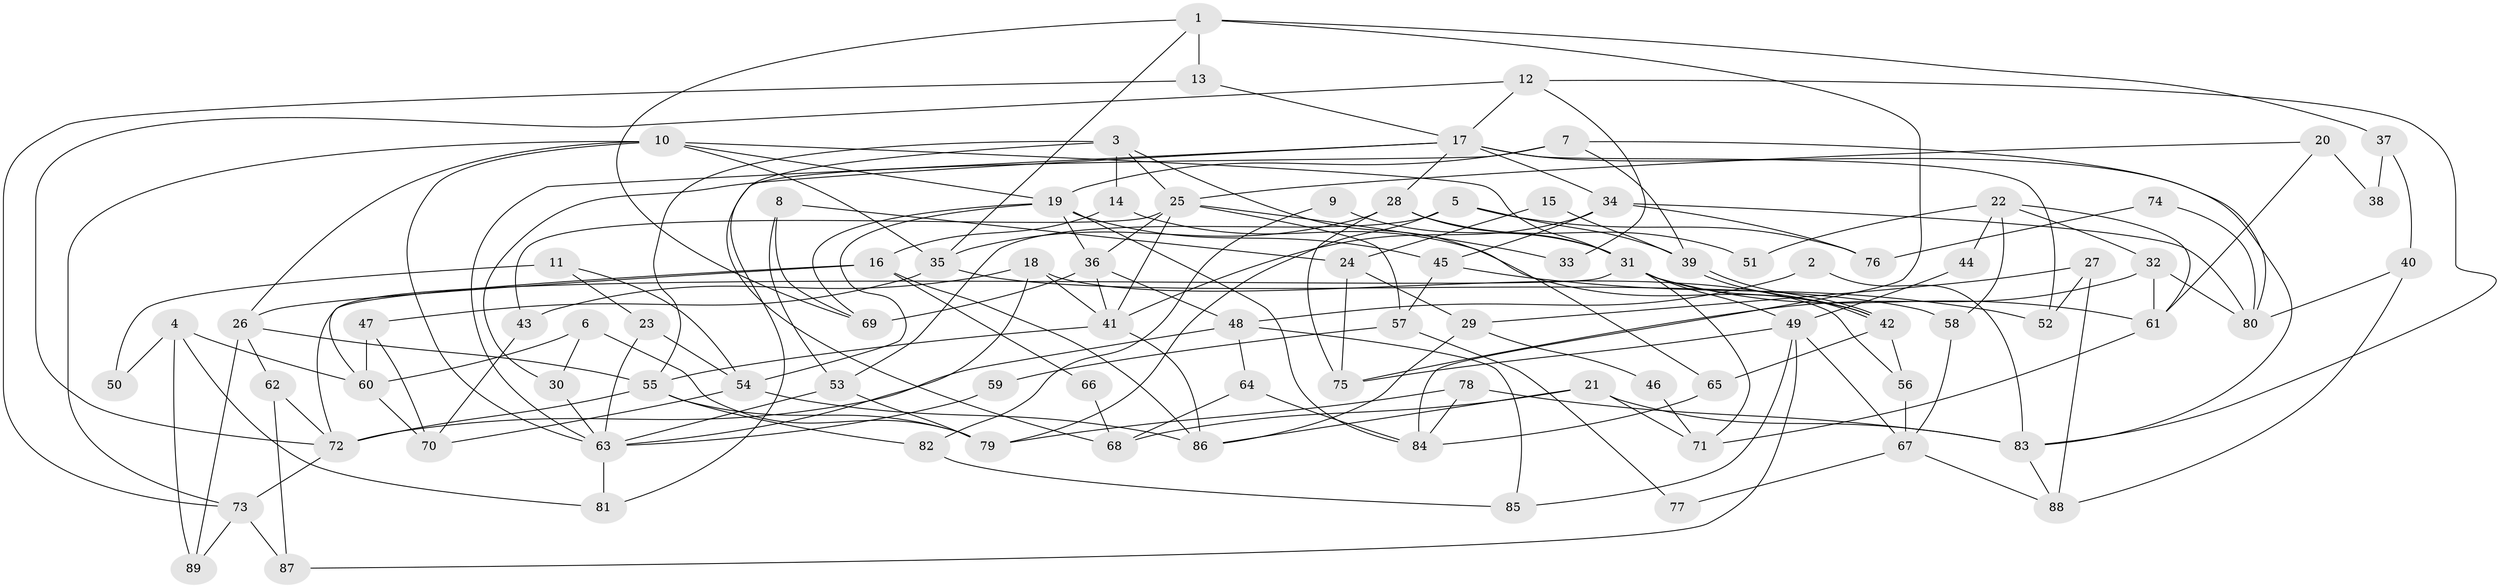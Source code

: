// coarse degree distribution, {3: 0.1388888888888889, 6: 0.19444444444444445, 5: 0.1388888888888889, 4: 0.16666666666666666, 9: 0.05555555555555555, 2: 0.05555555555555555, 10: 0.027777777777777776, 8: 0.08333333333333333, 7: 0.1111111111111111, 12: 0.027777777777777776}
// Generated by graph-tools (version 1.1) at 2025/37/03/04/25 23:37:00]
// undirected, 89 vertices, 178 edges
graph export_dot {
  node [color=gray90,style=filled];
  1;
  2;
  3;
  4;
  5;
  6;
  7;
  8;
  9;
  10;
  11;
  12;
  13;
  14;
  15;
  16;
  17;
  18;
  19;
  20;
  21;
  22;
  23;
  24;
  25;
  26;
  27;
  28;
  29;
  30;
  31;
  32;
  33;
  34;
  35;
  36;
  37;
  38;
  39;
  40;
  41;
  42;
  43;
  44;
  45;
  46;
  47;
  48;
  49;
  50;
  51;
  52;
  53;
  54;
  55;
  56;
  57;
  58;
  59;
  60;
  61;
  62;
  63;
  64;
  65;
  66;
  67;
  68;
  69;
  70;
  71;
  72;
  73;
  74;
  75;
  76;
  77;
  78;
  79;
  80;
  81;
  82;
  83;
  84;
  85;
  86;
  87;
  88;
  89;
  1 -- 84;
  1 -- 35;
  1 -- 13;
  1 -- 37;
  1 -- 69;
  2 -- 83;
  2 -- 48;
  3 -- 25;
  3 -- 55;
  3 -- 14;
  3 -- 65;
  3 -- 68;
  4 -- 89;
  4 -- 60;
  4 -- 50;
  4 -- 81;
  5 -- 53;
  5 -- 79;
  5 -- 39;
  5 -- 76;
  6 -- 30;
  6 -- 60;
  6 -- 79;
  7 -- 39;
  7 -- 19;
  7 -- 80;
  7 -- 81;
  8 -- 53;
  8 -- 69;
  8 -- 24;
  9 -- 31;
  9 -- 82;
  10 -- 26;
  10 -- 31;
  10 -- 19;
  10 -- 35;
  10 -- 63;
  10 -- 73;
  11 -- 23;
  11 -- 54;
  11 -- 50;
  12 -- 72;
  12 -- 83;
  12 -- 17;
  12 -- 33;
  13 -- 17;
  13 -- 73;
  14 -- 42;
  14 -- 16;
  15 -- 24;
  15 -- 39;
  16 -- 86;
  16 -- 26;
  16 -- 60;
  16 -- 66;
  17 -- 63;
  17 -- 28;
  17 -- 30;
  17 -- 34;
  17 -- 52;
  17 -- 83;
  18 -- 56;
  18 -- 63;
  18 -- 41;
  18 -- 43;
  19 -- 69;
  19 -- 36;
  19 -- 45;
  19 -- 54;
  19 -- 84;
  20 -- 25;
  20 -- 61;
  20 -- 38;
  21 -- 68;
  21 -- 86;
  21 -- 71;
  21 -- 83;
  22 -- 58;
  22 -- 61;
  22 -- 32;
  22 -- 44;
  22 -- 51;
  23 -- 63;
  23 -- 54;
  24 -- 75;
  24 -- 29;
  25 -- 41;
  25 -- 36;
  25 -- 33;
  25 -- 43;
  25 -- 57;
  26 -- 55;
  26 -- 62;
  26 -- 89;
  27 -- 29;
  27 -- 52;
  27 -- 88;
  28 -- 31;
  28 -- 35;
  28 -- 51;
  28 -- 75;
  29 -- 86;
  29 -- 46;
  30 -- 63;
  31 -- 72;
  31 -- 71;
  31 -- 42;
  31 -- 49;
  31 -- 61;
  32 -- 75;
  32 -- 61;
  32 -- 80;
  34 -- 80;
  34 -- 41;
  34 -- 45;
  34 -- 76;
  35 -- 47;
  35 -- 58;
  36 -- 41;
  36 -- 48;
  36 -- 69;
  37 -- 40;
  37 -- 38;
  39 -- 42;
  39 -- 42;
  40 -- 88;
  40 -- 80;
  41 -- 55;
  41 -- 86;
  42 -- 56;
  42 -- 65;
  43 -- 70;
  44 -- 49;
  45 -- 52;
  45 -- 57;
  46 -- 71;
  47 -- 70;
  47 -- 60;
  48 -- 72;
  48 -- 64;
  48 -- 85;
  49 -- 87;
  49 -- 67;
  49 -- 75;
  49 -- 85;
  53 -- 63;
  53 -- 79;
  54 -- 70;
  54 -- 86;
  55 -- 79;
  55 -- 72;
  55 -- 82;
  56 -- 67;
  57 -- 59;
  57 -- 77;
  58 -- 67;
  59 -- 63;
  60 -- 70;
  61 -- 71;
  62 -- 72;
  62 -- 87;
  63 -- 81;
  64 -- 84;
  64 -- 68;
  65 -- 84;
  66 -- 68;
  67 -- 88;
  67 -- 77;
  72 -- 73;
  73 -- 87;
  73 -- 89;
  74 -- 80;
  74 -- 76;
  78 -- 83;
  78 -- 84;
  78 -- 79;
  82 -- 85;
  83 -- 88;
}
